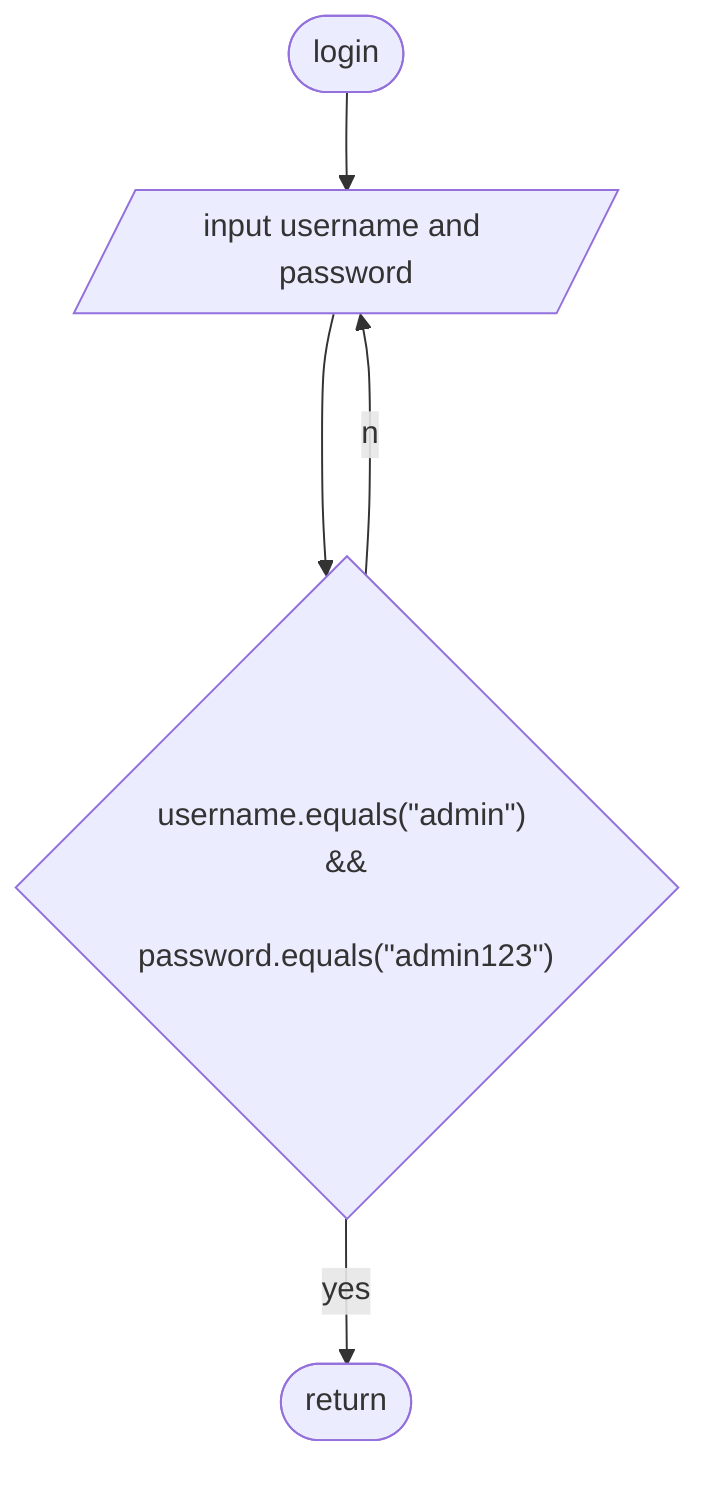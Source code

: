 flowchart TD
%% @config(./config.json)
    loginStart([login])
    loginInput[/input username and password/]
    loginSuccess{"username.equals(#quot;admin#quot;) \n && \n password.equals(#quot;admin123#quot;)"}
    loginEnd([return])
    loginStart-->loginInput
    loginInput-->loginSuccess
    loginSuccess--no-->loginInput
    loginSuccess--yes-->loginEnd